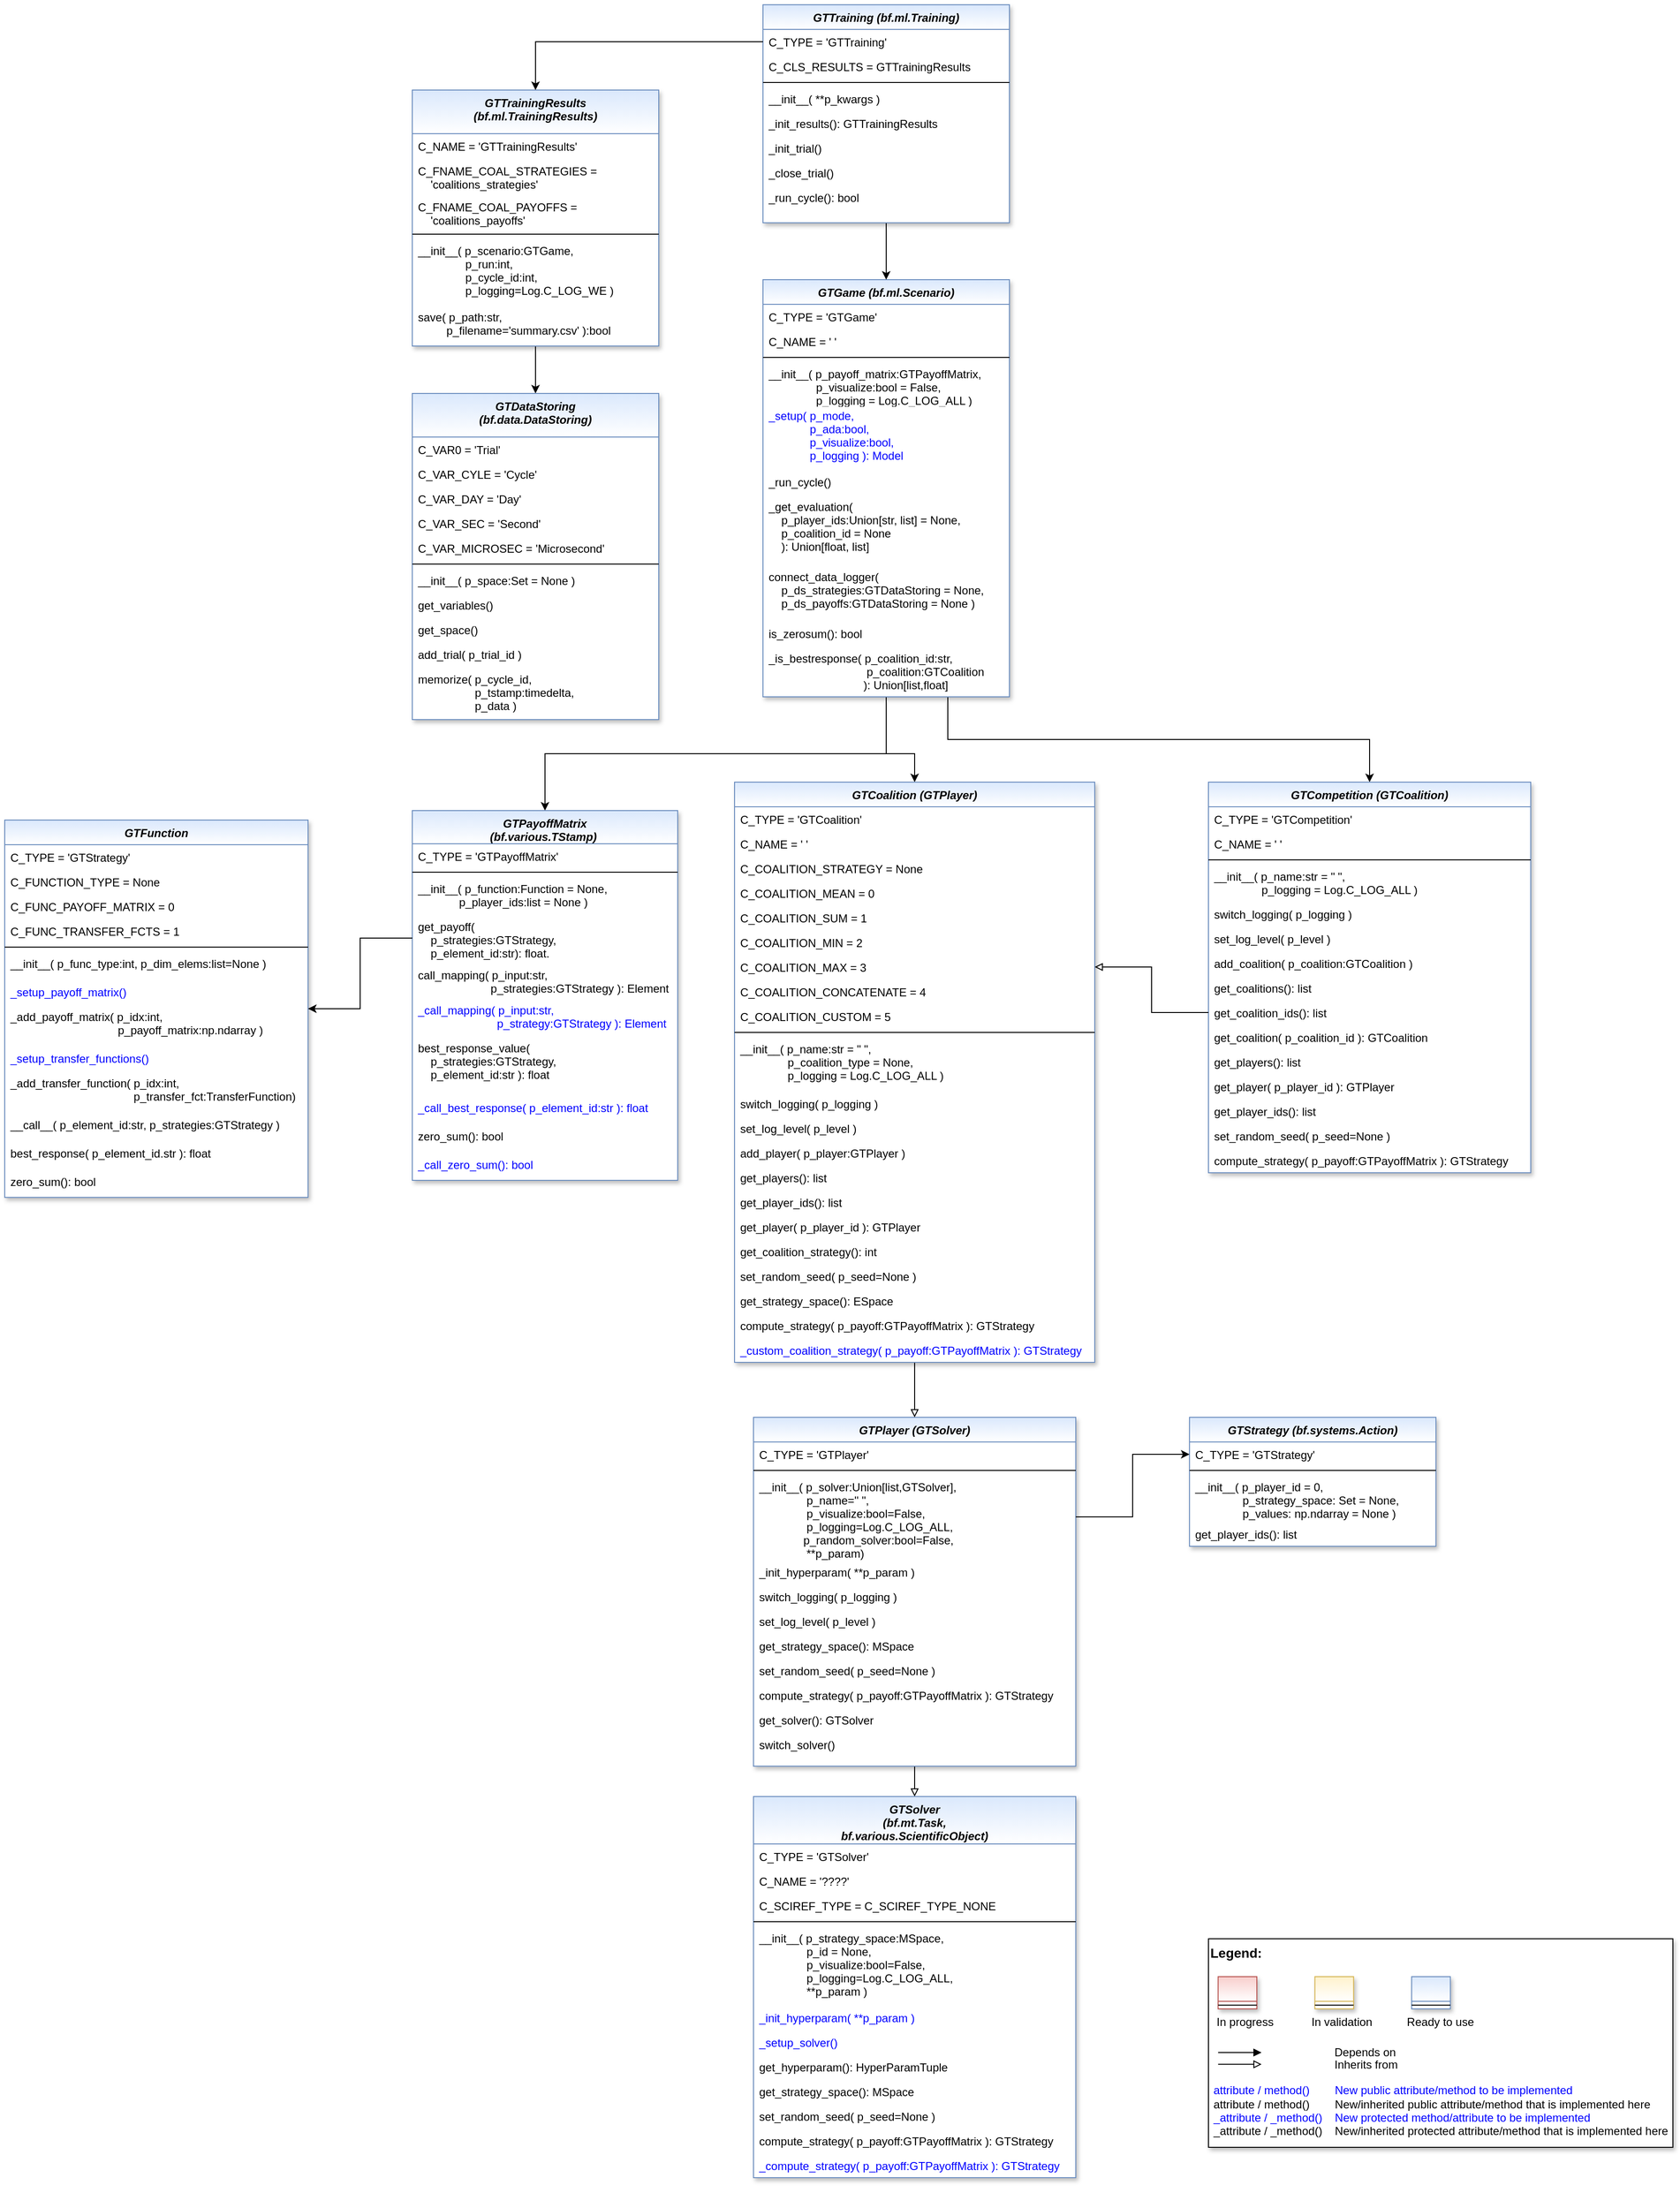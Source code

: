 <mxfile version="21.7.5" type="device">
  <diagram id="C5RBs43oDa-KdzZeNtuy" name="Page-1">
    <mxGraphModel dx="3752" dy="2592" grid="1" gridSize="10" guides="1" tooltips="1" connect="1" arrows="1" fold="1" page="1" pageScale="1" pageWidth="2336" pageHeight="1654" math="0" shadow="0">
      <root>
        <mxCell id="WIyWlLk6GJQsqaUBKTNV-0" />
        <mxCell id="WIyWlLk6GJQsqaUBKTNV-1" parent="WIyWlLk6GJQsqaUBKTNV-0" />
        <mxCell id="YwcJyiYA8xpYUULvoIaP-0" value="" style="group" parent="WIyWlLk6GJQsqaUBKTNV-1" vertex="1" connectable="0">
          <mxGeometry x="-400" y="1720" width="490" height="220" as="geometry" />
        </mxCell>
        <mxCell id="YwcJyiYA8xpYUULvoIaP-1" value="&lt;font color=&quot;#000000&quot; size=&quot;1&quot;&gt;&lt;b style=&quot;font-size: 14px&quot;&gt;Legend:&lt;br&gt;&lt;/b&gt;&lt;/font&gt;&lt;br&gt;&lt;br&gt;&lt;br&gt;&lt;font color=&quot;#0000ff&quot; style=&quot;font-size: 6px&quot;&gt;&lt;br&gt;&lt;/font&gt;&lt;span style=&quot;color: rgb(0 , 0 , 0)&quot;&gt;&lt;font style=&quot;font-size: 4px&quot;&gt;&amp;nbsp; &amp;nbsp;&lt;/font&gt;&amp;nbsp;In progress&amp;nbsp; &amp;nbsp; &amp;nbsp; &amp;nbsp; &amp;nbsp; &amp;nbsp; In validation&amp;nbsp; &amp;nbsp; &amp;nbsp; &amp;nbsp; &amp;nbsp; &amp;nbsp;Ready to use&lt;/span&gt;&lt;font color=&quot;#000000&quot;&gt;&amp;nbsp;&lt;br&gt;&lt;/font&gt;&lt;font color=&quot;#0000ff&quot;&gt;&lt;br&gt;&lt;br&gt;&lt;br&gt;&lt;br&gt;&amp;nbsp;attribute / method()&amp;nbsp; &amp;nbsp; &amp;nbsp; &amp;nbsp; New public attribute/method to be implemented&lt;/font&gt;&lt;br&gt;&lt;font color=&quot;#000000&quot;&gt;&amp;nbsp;&lt;/font&gt;&lt;font color=&quot;#000000&quot;&gt;attribute / method()&lt;span&gt; &lt;/span&gt;&amp;nbsp; &amp;nbsp; &amp;nbsp; &amp;nbsp;New/inherited public attribute/method that is implemented here&lt;br&gt;&lt;/font&gt;&lt;font color=&quot;#0000ff&quot;&gt;&amp;nbsp;_attribute /&amp;nbsp;&lt;/font&gt;&lt;font color=&quot;#0000ff&quot;&gt;_method()&amp;nbsp; &amp;nbsp; New protected method/attribute to be implemented&lt;/font&gt;&lt;br&gt;&lt;font color=&quot;#000000&quot;&gt;&amp;nbsp;_attribute / _method()&amp;nbsp; &amp;nbsp; New/inherited protected attribute/method that is implemented here&lt;br&gt;&lt;/font&gt;&lt;font color=&quot;#000000&quot;&gt;&lt;br&gt;&lt;br&gt;&lt;br&gt;&lt;br&gt;&lt;br&gt;&lt;/font&gt;" style="text;html=1;align=left;verticalAlign=top;whiteSpace=wrap;rounded=0;fontColor=#006600;strokeColor=#000000;shadow=1;fillColor=#ffffff;" parent="YwcJyiYA8xpYUULvoIaP-0" vertex="1">
          <mxGeometry width="490.0" height="220" as="geometry" />
        </mxCell>
        <mxCell id="YwcJyiYA8xpYUULvoIaP-2" value="Depends on" style="endArrow=block;html=1;labelPosition=right;verticalLabelPosition=middle;align=left;verticalAlign=middle;endFill=1;fontSize=12;" parent="YwcJyiYA8xpYUULvoIaP-0" edge="1">
          <mxGeometry x="-1623.125" y="-2180" width="51.042" height="50" as="geometry">
            <mxPoint x="10.208" y="120.003" as="sourcePoint" />
            <mxPoint x="55.991" y="120.003" as="targetPoint" />
            <mxPoint x="98" as="offset" />
            <Array as="points">
              <mxPoint x="30.625" y="120" />
            </Array>
          </mxGeometry>
        </mxCell>
        <mxCell id="YwcJyiYA8xpYUULvoIaP-3" value="Inherits from" style="endArrow=block;html=1;labelPosition=right;verticalLabelPosition=middle;align=left;verticalAlign=middle;endFill=0;fontSize=12;" parent="YwcJyiYA8xpYUULvoIaP-0" edge="1">
          <mxGeometry x="-1623.125" y="-2180" width="51.042" height="50" as="geometry">
            <mxPoint x="10.208" y="132.385" as="sourcePoint" />
            <mxPoint x="55.991" y="132.385" as="targetPoint" />
            <mxPoint x="98" y="1" as="offset" />
          </mxGeometry>
        </mxCell>
        <mxCell id="YwcJyiYA8xpYUULvoIaP-4" value="" style="swimlane;fontStyle=3;align=center;verticalAlign=top;childLayout=stackLayout;horizontal=1;startSize=26;horizontalStack=0;resizeParent=1;resizeLast=0;collapsible=1;marginBottom=0;rounded=0;shadow=1;strokeWidth=1;fillColor=#f8cecc;strokeColor=#b85450;gradientColor=#ffffff;swimlaneFillColor=#ffffff;" parent="YwcJyiYA8xpYUULvoIaP-0" vertex="1">
          <mxGeometry x="10.208" y="40" width="40.833" height="34" as="geometry">
            <mxRectangle x="230" y="140" width="160" height="26" as="alternateBounds" />
          </mxGeometry>
        </mxCell>
        <mxCell id="YwcJyiYA8xpYUULvoIaP-5" value="" style="line;html=1;strokeWidth=1;align=left;verticalAlign=middle;spacingTop=-1;spacingLeft=3;spacingRight=3;rotatable=0;labelPosition=right;points=[];portConstraint=eastwest;" parent="YwcJyiYA8xpYUULvoIaP-4" vertex="1">
          <mxGeometry y="26" width="40.833" height="8" as="geometry" />
        </mxCell>
        <mxCell id="YwcJyiYA8xpYUULvoIaP-6" value="" style="swimlane;fontStyle=3;align=center;verticalAlign=top;childLayout=stackLayout;horizontal=1;startSize=26;horizontalStack=0;resizeParent=1;resizeLast=0;collapsible=1;marginBottom=0;rounded=0;shadow=1;strokeWidth=1;fillColor=#fff2cc;strokeColor=#d6b656;gradientColor=#ffffff;swimlaneFillColor=#ffffff;" parent="YwcJyiYA8xpYUULvoIaP-0" vertex="1">
          <mxGeometry x="112.292" y="40" width="40.833" height="34" as="geometry">
            <mxRectangle x="230" y="140" width="160" height="26" as="alternateBounds" />
          </mxGeometry>
        </mxCell>
        <mxCell id="YwcJyiYA8xpYUULvoIaP-7" value="" style="line;html=1;strokeWidth=1;align=left;verticalAlign=middle;spacingTop=-1;spacingLeft=3;spacingRight=3;rotatable=0;labelPosition=right;points=[];portConstraint=eastwest;" parent="YwcJyiYA8xpYUULvoIaP-6" vertex="1">
          <mxGeometry y="26" width="40.833" height="8" as="geometry" />
        </mxCell>
        <mxCell id="YwcJyiYA8xpYUULvoIaP-8" value="" style="swimlane;fontStyle=3;align=center;verticalAlign=top;childLayout=stackLayout;horizontal=1;startSize=26;horizontalStack=0;resizeParent=1;resizeLast=0;collapsible=1;marginBottom=0;rounded=0;shadow=1;strokeWidth=1;fillColor=#dae8fc;strokeColor=#6c8ebf;gradientColor=#ffffff;swimlaneFillColor=#ffffff;" parent="YwcJyiYA8xpYUULvoIaP-0" vertex="1">
          <mxGeometry x="214.375" y="40" width="40.833" height="34" as="geometry">
            <mxRectangle x="230" y="140" width="160" height="26" as="alternateBounds" />
          </mxGeometry>
        </mxCell>
        <mxCell id="YwcJyiYA8xpYUULvoIaP-9" value="" style="line;html=1;strokeWidth=1;align=left;verticalAlign=middle;spacingTop=-1;spacingLeft=3;spacingRight=3;rotatable=0;labelPosition=right;points=[];portConstraint=eastwest;" parent="YwcJyiYA8xpYUULvoIaP-8" vertex="1">
          <mxGeometry y="26" width="40.833" height="8" as="geometry" />
        </mxCell>
        <mxCell id="B3U6xe70-WNpAOuPaKyA-0" style="edgeStyle=orthogonalEdgeStyle;rounded=0;orthogonalLoop=1;jettySize=auto;html=1;exitX=0.5;exitY=1;exitDx=0;exitDy=0;strokeColor=#000000;fontSize=12;fontColor=#FF0000;entryX=0.5;entryY=0;entryDx=0;entryDy=0;" parent="WIyWlLk6GJQsqaUBKTNV-1" source="B3U6xe70-WNpAOuPaKyA-3" target="B3U6xe70-WNpAOuPaKyA-24" edge="1">
          <mxGeometry relative="1" as="geometry">
            <Array as="points">
              <mxPoint x="-740" y="470" />
              <mxPoint x="-710" y="470" />
            </Array>
            <mxPoint x="-611.44" y="534.836" as="sourcePoint" />
          </mxGeometry>
        </mxCell>
        <mxCell id="B3U6xe70-WNpAOuPaKyA-1" style="edgeStyle=orthogonalEdgeStyle;rounded=0;orthogonalLoop=1;jettySize=auto;html=1;exitX=0.5;exitY=1;exitDx=0;exitDy=0;strokeColor=#000000;fontSize=12;fontColor=#FF0000;entryX=0.5;entryY=0;entryDx=0;entryDy=0;" parent="WIyWlLk6GJQsqaUBKTNV-1" source="B3U6xe70-WNpAOuPaKyA-3" target="B3U6xe70-WNpAOuPaKyA-44" edge="1">
          <mxGeometry relative="1" as="geometry">
            <Array as="points">
              <mxPoint x="-740" y="470" />
              <mxPoint x="-1100" y="470" />
            </Array>
            <mxPoint x="-611.44" y="532.47" as="sourcePoint" />
          </mxGeometry>
        </mxCell>
        <mxCell id="B3U6xe70-WNpAOuPaKyA-2" style="edgeStyle=orthogonalEdgeStyle;rounded=0;orthogonalLoop=1;jettySize=auto;html=1;exitX=0.75;exitY=1;exitDx=0;exitDy=0;entryX=0.5;entryY=0;entryDx=0;entryDy=0;" parent="WIyWlLk6GJQsqaUBKTNV-1" source="B3U6xe70-WNpAOuPaKyA-3" target="B3U6xe70-WNpAOuPaKyA-70" edge="1">
          <mxGeometry relative="1" as="geometry" />
        </mxCell>
        <mxCell id="B3U6xe70-WNpAOuPaKyA-3" value="GTGame (bf.ml.Scenario)" style="swimlane;fontStyle=3;align=center;verticalAlign=top;childLayout=stackLayout;horizontal=1;startSize=26;horizontalStack=0;resizeParent=1;resizeLast=0;collapsible=1;marginBottom=0;rounded=0;shadow=1;strokeWidth=1;fillColor=#dae8fc;strokeColor=#6c8ebf;swimlaneFillColor=#ffffff;gradientColor=#FFFFFF;" parent="WIyWlLk6GJQsqaUBKTNV-1" vertex="1">
          <mxGeometry x="-870" y="-30" width="260" height="440" as="geometry">
            <mxRectangle x="230" y="140" width="160" height="26" as="alternateBounds" />
          </mxGeometry>
        </mxCell>
        <mxCell id="B3U6xe70-WNpAOuPaKyA-4" value="C_TYPE = &#39;GTGame&#39;" style="text;align=left;verticalAlign=top;spacingLeft=4;spacingRight=4;overflow=hidden;rotatable=0;points=[[0,0.5],[1,0.5]];portConstraint=eastwest;" parent="B3U6xe70-WNpAOuPaKyA-3" vertex="1">
          <mxGeometry y="26" width="260" height="26" as="geometry" />
        </mxCell>
        <mxCell id="B3U6xe70-WNpAOuPaKyA-128" value="C_NAME = &#39; &#39;" style="text;align=left;verticalAlign=top;spacingLeft=4;spacingRight=4;overflow=hidden;rotatable=0;points=[[0,0.5],[1,0.5]];portConstraint=eastwest;" parent="B3U6xe70-WNpAOuPaKyA-3" vertex="1">
          <mxGeometry y="52" width="260" height="26" as="geometry" />
        </mxCell>
        <mxCell id="B3U6xe70-WNpAOuPaKyA-5" value="" style="line;html=1;strokeWidth=1;align=left;verticalAlign=middle;spacingTop=-1;spacingLeft=3;spacingRight=3;rotatable=0;labelPosition=right;points=[];portConstraint=eastwest;" parent="B3U6xe70-WNpAOuPaKyA-3" vertex="1">
          <mxGeometry y="78" width="260" height="8" as="geometry" />
        </mxCell>
        <mxCell id="B3U6xe70-WNpAOuPaKyA-6" value="__init__( p_payoff_matrix:GTPayoffMatrix,&#xa;               p_visualize:bool = False,&#xa;               p_logging = Log.C_LOG_ALL )" style="text;align=left;verticalAlign=top;spacingLeft=4;spacingRight=4;overflow=hidden;rotatable=0;points=[[0,0.5],[1,0.5]];portConstraint=eastwest;fontColor=#000000;strokeColor=none;dashed=1;" parent="B3U6xe70-WNpAOuPaKyA-3" vertex="1">
          <mxGeometry y="86" width="260" height="44" as="geometry" />
        </mxCell>
        <mxCell id="B3U6xe70-WNpAOuPaKyA-7" value="_setup( p_mode,&#xa;             p_ada:bool,&#xa;             p_visualize:bool,&#xa;             p_logging ): Model" style="text;align=left;verticalAlign=top;spacingLeft=4;spacingRight=4;overflow=hidden;rotatable=0;points=[[0,0.5],[1,0.5]];portConstraint=eastwest;fontColor=#0000FF;" parent="B3U6xe70-WNpAOuPaKyA-3" vertex="1">
          <mxGeometry y="130" width="260" height="70" as="geometry" />
        </mxCell>
        <mxCell id="B3U6xe70-WNpAOuPaKyA-8" value="_run_cycle()" style="text;align=left;verticalAlign=top;spacingLeft=4;spacingRight=4;overflow=hidden;rotatable=0;points=[[0,0.5],[1,0.5]];portConstraint=eastwest;" parent="B3U6xe70-WNpAOuPaKyA-3" vertex="1">
          <mxGeometry y="200" width="260" height="26" as="geometry" />
        </mxCell>
        <mxCell id="B3U6xe70-WNpAOuPaKyA-9" value="_get_evaluation(&#xa;    p_player_ids:Union[str, list] = None,&#xa;    p_coalition_id = None&#xa;    ): Union[float, list]" style="text;align=left;verticalAlign=top;spacingLeft=4;spacingRight=4;overflow=hidden;rotatable=0;points=[[0,0.5],[1,0.5]];portConstraint=eastwest;" parent="B3U6xe70-WNpAOuPaKyA-3" vertex="1">
          <mxGeometry y="226" width="260" height="74" as="geometry" />
        </mxCell>
        <mxCell id="B3U6xe70-WNpAOuPaKyA-129" value="connect_data_logger(&#xa;    p_ds_strategies:GTDataStoring = None,&#xa;    p_ds_payoffs:GTDataStoring = None )" style="text;align=left;verticalAlign=top;spacingLeft=4;spacingRight=4;overflow=hidden;rotatable=0;points=[[0,0.5],[1,0.5]];portConstraint=eastwest;" parent="B3U6xe70-WNpAOuPaKyA-3" vertex="1">
          <mxGeometry y="300" width="260" height="60" as="geometry" />
        </mxCell>
        <mxCell id="r4KT35VXYHTNUlkVge_L-0" value="is_zerosum(): bool" style="text;align=left;verticalAlign=top;spacingLeft=4;spacingRight=4;overflow=hidden;rotatable=0;points=[[0,0.5],[1,0.5]];portConstraint=eastwest;fontColor=#000000;" parent="B3U6xe70-WNpAOuPaKyA-3" vertex="1">
          <mxGeometry y="360" width="260" height="26" as="geometry" />
        </mxCell>
        <mxCell id="r4KT35VXYHTNUlkVge_L-1" value="_is_bestresponse( p_coalition_id:str,&#xa;                               p_coalition:GTCoalition&#xa;                              ): Union[list,float]&#xa;" style="text;align=left;verticalAlign=top;spacingLeft=4;spacingRight=4;overflow=hidden;rotatable=0;points=[[0,0.5],[1,0.5]];portConstraint=eastwest;fontColor=#000000;" parent="B3U6xe70-WNpAOuPaKyA-3" vertex="1">
          <mxGeometry y="386" width="260" height="54" as="geometry" />
        </mxCell>
        <mxCell id="B3U6xe70-WNpAOuPaKyA-10" style="edgeStyle=orthogonalEdgeStyle;rounded=0;orthogonalLoop=1;jettySize=auto;html=1;exitX=0.5;exitY=1;exitDx=0;exitDy=0;strokeColor=#000000;fontSize=12;fontColor=#FF0000;endArrow=block;endFill=0;" parent="WIyWlLk6GJQsqaUBKTNV-1" source="B3U6xe70-WNpAOuPaKyA-11" target="B3U6xe70-WNpAOuPaKyA-34" edge="1">
          <mxGeometry relative="1" as="geometry" />
        </mxCell>
        <mxCell id="B3U6xe70-WNpAOuPaKyA-11" value="GTPlayer (GTSolver)" style="swimlane;fontStyle=3;align=center;verticalAlign=top;childLayout=stackLayout;horizontal=1;startSize=26;horizontalStack=0;resizeParent=1;resizeLast=0;collapsible=1;marginBottom=0;rounded=0;shadow=1;strokeWidth=1;fillColor=#dae8fc;strokeColor=#6c8ebf;swimlaneFillColor=#ffffff;gradientColor=#FFFFFF;" parent="WIyWlLk6GJQsqaUBKTNV-1" vertex="1">
          <mxGeometry x="-880" y="1170" width="340" height="368" as="geometry">
            <mxRectangle x="230" y="140" width="160" height="26" as="alternateBounds" />
          </mxGeometry>
        </mxCell>
        <mxCell id="B3U6xe70-WNpAOuPaKyA-12" value="C_TYPE = &#39;GTPlayer&#39;" style="text;align=left;verticalAlign=top;spacingLeft=4;spacingRight=4;overflow=hidden;rotatable=0;points=[[0,0.5],[1,0.5]];portConstraint=eastwest;" parent="B3U6xe70-WNpAOuPaKyA-11" vertex="1">
          <mxGeometry y="26" width="340" height="26" as="geometry" />
        </mxCell>
        <mxCell id="B3U6xe70-WNpAOuPaKyA-13" value="" style="line;html=1;strokeWidth=1;align=left;verticalAlign=middle;spacingTop=-1;spacingLeft=3;spacingRight=3;rotatable=0;labelPosition=right;points=[];portConstraint=eastwest;" parent="B3U6xe70-WNpAOuPaKyA-11" vertex="1">
          <mxGeometry y="52" width="340" height="8" as="geometry" />
        </mxCell>
        <mxCell id="B3U6xe70-WNpAOuPaKyA-14" value="__init__( p_solver:Union[list,GTSolver],&#xa;               p_name=&#39;&#39; &quot;,&#xa;               p_visualize:bool=False,&#xa;               p_logging=Log.C_LOG_ALL,&#xa;               p_random_solver:bool=False,&#xa;               **p_param)" style="text;align=left;verticalAlign=top;spacingLeft=4;spacingRight=4;overflow=hidden;rotatable=0;points=[[0,0.5],[1,0.5]];portConstraint=eastwest;fontColor=#000000;strokeColor=none;dashed=1;" parent="B3U6xe70-WNpAOuPaKyA-11" vertex="1">
          <mxGeometry y="60" width="340" height="90" as="geometry" />
        </mxCell>
        <mxCell id="B3U6xe70-WNpAOuPaKyA-15" value="_init_hyperparam( **p_param )" style="text;align=left;verticalAlign=top;spacingLeft=4;spacingRight=4;overflow=hidden;rotatable=0;points=[[0,0.5],[1,0.5]];portConstraint=eastwest;" parent="B3U6xe70-WNpAOuPaKyA-11" vertex="1">
          <mxGeometry y="150" width="340" height="26" as="geometry" />
        </mxCell>
        <mxCell id="B3U6xe70-WNpAOuPaKyA-100" value="switch_logging( p_logging )" style="text;align=left;verticalAlign=top;spacingLeft=4;spacingRight=4;overflow=hidden;rotatable=0;points=[[0,0.5],[1,0.5]];portConstraint=eastwest;" parent="B3U6xe70-WNpAOuPaKyA-11" vertex="1">
          <mxGeometry y="176" width="340" height="26" as="geometry" />
        </mxCell>
        <mxCell id="B3U6xe70-WNpAOuPaKyA-101" value="set_log_level( p_level )" style="text;align=left;verticalAlign=top;spacingLeft=4;spacingRight=4;overflow=hidden;rotatable=0;points=[[0,0.5],[1,0.5]];portConstraint=eastwest;" parent="B3U6xe70-WNpAOuPaKyA-11" vertex="1">
          <mxGeometry y="202" width="340" height="26" as="geometry" />
        </mxCell>
        <mxCell id="B3U6xe70-WNpAOuPaKyA-102" value="get_strategy_space(): MSpace" style="text;align=left;verticalAlign=top;spacingLeft=4;spacingRight=4;overflow=hidden;rotatable=0;points=[[0,0.5],[1,0.5]];portConstraint=eastwest;" parent="B3U6xe70-WNpAOuPaKyA-11" vertex="1">
          <mxGeometry y="228" width="340" height="26" as="geometry" />
        </mxCell>
        <mxCell id="B3U6xe70-WNpAOuPaKyA-16" value="set_random_seed( p_seed=None )" style="text;align=left;verticalAlign=top;spacingLeft=4;spacingRight=4;overflow=hidden;rotatable=0;points=[[0,0.5],[1,0.5]];portConstraint=eastwest;" parent="B3U6xe70-WNpAOuPaKyA-11" vertex="1">
          <mxGeometry y="254" width="340" height="26" as="geometry" />
        </mxCell>
        <mxCell id="B3U6xe70-WNpAOuPaKyA-17" value="compute_strategy( p_payoff:GTPayoffMatrix ): GTStrategy" style="text;align=left;verticalAlign=top;spacingLeft=4;spacingRight=4;overflow=hidden;rotatable=0;points=[[0,0.5],[1,0.5]];portConstraint=eastwest;" parent="B3U6xe70-WNpAOuPaKyA-11" vertex="1">
          <mxGeometry y="280" width="340" height="26" as="geometry" />
        </mxCell>
        <mxCell id="MyGx6jRDOTwCbTWjs4LP-0" value="get_solver(): GTSolver" style="text;align=left;verticalAlign=top;spacingLeft=4;spacingRight=4;overflow=hidden;rotatable=0;points=[[0,0.5],[1,0.5]];portConstraint=eastwest;" parent="B3U6xe70-WNpAOuPaKyA-11" vertex="1">
          <mxGeometry y="306" width="340" height="26" as="geometry" />
        </mxCell>
        <mxCell id="B3U6xe70-WNpAOuPaKyA-103" value="switch_solver()" style="text;align=left;verticalAlign=top;spacingLeft=4;spacingRight=4;overflow=hidden;rotatable=0;points=[[0,0.5],[1,0.5]];portConstraint=eastwest;" parent="B3U6xe70-WNpAOuPaKyA-11" vertex="1">
          <mxGeometry y="332" width="340" height="26" as="geometry" />
        </mxCell>
        <mxCell id="B3U6xe70-WNpAOuPaKyA-18" value="GTStrategy (bf.systems.Action)" style="swimlane;fontStyle=3;align=center;verticalAlign=top;childLayout=stackLayout;horizontal=1;startSize=26;horizontalStack=0;resizeParent=1;resizeLast=0;collapsible=1;marginBottom=0;rounded=0;shadow=1;strokeWidth=1;fillColor=#dae8fc;strokeColor=#6c8ebf;swimlaneFillColor=#ffffff;gradientColor=#FFFFFF;" parent="WIyWlLk6GJQsqaUBKTNV-1" vertex="1">
          <mxGeometry x="-420" y="1170" width="260" height="136" as="geometry">
            <mxRectangle x="230" y="140" width="160" height="26" as="alternateBounds" />
          </mxGeometry>
        </mxCell>
        <mxCell id="B3U6xe70-WNpAOuPaKyA-19" value="C_TYPE = &#39;GTStrategy&#39;" style="text;align=left;verticalAlign=top;spacingLeft=4;spacingRight=4;overflow=hidden;rotatable=0;points=[[0,0.5],[1,0.5]];portConstraint=eastwest;" parent="B3U6xe70-WNpAOuPaKyA-18" vertex="1">
          <mxGeometry y="26" width="260" height="26" as="geometry" />
        </mxCell>
        <mxCell id="B3U6xe70-WNpAOuPaKyA-20" value="" style="line;html=1;strokeWidth=1;align=left;verticalAlign=middle;spacingTop=-1;spacingLeft=3;spacingRight=3;rotatable=0;labelPosition=right;points=[];portConstraint=eastwest;" parent="B3U6xe70-WNpAOuPaKyA-18" vertex="1">
          <mxGeometry y="52" width="260" height="8" as="geometry" />
        </mxCell>
        <mxCell id="B3U6xe70-WNpAOuPaKyA-21" value="__init__( p_player_id = 0,&#xa;               p_strategy_space: Set = None,&#xa;               p_values: np.ndarray = None )" style="text;align=left;verticalAlign=top;spacingLeft=4;spacingRight=4;overflow=hidden;rotatable=0;points=[[0,0.5],[1,0.5]];portConstraint=eastwest;fontColor=#000000;strokeColor=none;dashed=1;" parent="B3U6xe70-WNpAOuPaKyA-18" vertex="1">
          <mxGeometry y="60" width="260" height="50" as="geometry" />
        </mxCell>
        <mxCell id="B3U6xe70-WNpAOuPaKyA-22" value="get_player_ids(): list" style="text;align=left;verticalAlign=top;spacingLeft=4;spacingRight=4;overflow=hidden;rotatable=0;points=[[0,0.5],[1,0.5]];portConstraint=eastwest;fontColor=#000000;strokeColor=none;dashed=1;" parent="B3U6xe70-WNpAOuPaKyA-18" vertex="1">
          <mxGeometry y="110" width="260" height="26" as="geometry" />
        </mxCell>
        <mxCell id="B3U6xe70-WNpAOuPaKyA-23" style="edgeStyle=orthogonalEdgeStyle;rounded=0;orthogonalLoop=1;jettySize=auto;html=1;exitX=0.5;exitY=1;exitDx=0;exitDy=0;entryX=0.5;entryY=0;entryDx=0;entryDy=0;strokeColor=#000000;fontSize=12;fontColor=#FF0000;endArrow=block;endFill=0;" parent="WIyWlLk6GJQsqaUBKTNV-1" source="B3U6xe70-WNpAOuPaKyA-24" target="B3U6xe70-WNpAOuPaKyA-11" edge="1">
          <mxGeometry relative="1" as="geometry" />
        </mxCell>
        <mxCell id="B3U6xe70-WNpAOuPaKyA-24" value="GTCoalition (GTPlayer)" style="swimlane;fontStyle=3;align=center;verticalAlign=top;childLayout=stackLayout;horizontal=1;startSize=26;horizontalStack=0;resizeParent=1;resizeLast=0;collapsible=1;marginBottom=0;rounded=0;shadow=1;strokeWidth=1;fillColor=#dae8fc;strokeColor=#6c8ebf;swimlaneFillColor=#ffffff;gradientColor=#FFFFFF;" parent="WIyWlLk6GJQsqaUBKTNV-1" vertex="1">
          <mxGeometry x="-900" y="500" width="380" height="612" as="geometry">
            <mxRectangle x="230" y="140" width="160" height="26" as="alternateBounds" />
          </mxGeometry>
        </mxCell>
        <mxCell id="B3U6xe70-WNpAOuPaKyA-25" value="C_TYPE = &#39;GTCoalition&#39;" style="text;align=left;verticalAlign=top;spacingLeft=4;spacingRight=4;overflow=hidden;rotatable=0;points=[[0,0.5],[1,0.5]];portConstraint=eastwest;" parent="B3U6xe70-WNpAOuPaKyA-24" vertex="1">
          <mxGeometry y="26" width="380" height="26" as="geometry" />
        </mxCell>
        <mxCell id="B3U6xe70-WNpAOuPaKyA-104" value="C_NAME = &#39; &#39;" style="text;align=left;verticalAlign=top;spacingLeft=4;spacingRight=4;overflow=hidden;rotatable=0;points=[[0,0.5],[1,0.5]];portConstraint=eastwest;" parent="B3U6xe70-WNpAOuPaKyA-24" vertex="1">
          <mxGeometry y="52" width="380" height="26" as="geometry" />
        </mxCell>
        <mxCell id="B3U6xe70-WNpAOuPaKyA-105" value="C_COALITION_STRATEGY = None" style="text;align=left;verticalAlign=top;spacingLeft=4;spacingRight=4;overflow=hidden;rotatable=0;points=[[0,0.5],[1,0.5]];portConstraint=eastwest;" parent="B3U6xe70-WNpAOuPaKyA-24" vertex="1">
          <mxGeometry y="78" width="380" height="26" as="geometry" />
        </mxCell>
        <mxCell id="B3U6xe70-WNpAOuPaKyA-110" value="C_COALITION_MEAN = 0" style="text;align=left;verticalAlign=top;spacingLeft=4;spacingRight=4;overflow=hidden;rotatable=0;points=[[0,0.5],[1,0.5]];portConstraint=eastwest;" parent="B3U6xe70-WNpAOuPaKyA-24" vertex="1">
          <mxGeometry y="104" width="380" height="26" as="geometry" />
        </mxCell>
        <mxCell id="B3U6xe70-WNpAOuPaKyA-109" value="C_COALITION_SUM = 1" style="text;align=left;verticalAlign=top;spacingLeft=4;spacingRight=4;overflow=hidden;rotatable=0;points=[[0,0.5],[1,0.5]];portConstraint=eastwest;" parent="B3U6xe70-WNpAOuPaKyA-24" vertex="1">
          <mxGeometry y="130" width="380" height="26" as="geometry" />
        </mxCell>
        <mxCell id="B3U6xe70-WNpAOuPaKyA-107" value="C_COALITION_MIN = 2" style="text;align=left;verticalAlign=top;spacingLeft=4;spacingRight=4;overflow=hidden;rotatable=0;points=[[0,0.5],[1,0.5]];portConstraint=eastwest;" parent="B3U6xe70-WNpAOuPaKyA-24" vertex="1">
          <mxGeometry y="156" width="380" height="26" as="geometry" />
        </mxCell>
        <mxCell id="B3U6xe70-WNpAOuPaKyA-108" value="C_COALITION_MAX = 3" style="text;align=left;verticalAlign=top;spacingLeft=4;spacingRight=4;overflow=hidden;rotatable=0;points=[[0,0.5],[1,0.5]];portConstraint=eastwest;" parent="B3U6xe70-WNpAOuPaKyA-24" vertex="1">
          <mxGeometry y="182" width="380" height="26" as="geometry" />
        </mxCell>
        <mxCell id="r4KT35VXYHTNUlkVge_L-12" value="C_COALITION_CONCATENATE = 4" style="text;align=left;verticalAlign=top;spacingLeft=4;spacingRight=4;overflow=hidden;rotatable=0;points=[[0,0.5],[1,0.5]];portConstraint=eastwest;" parent="B3U6xe70-WNpAOuPaKyA-24" vertex="1">
          <mxGeometry y="208" width="380" height="26" as="geometry" />
        </mxCell>
        <mxCell id="B3U6xe70-WNpAOuPaKyA-106" value="C_COALITION_CUSTOM = 5" style="text;align=left;verticalAlign=top;spacingLeft=4;spacingRight=4;overflow=hidden;rotatable=0;points=[[0,0.5],[1,0.5]];portConstraint=eastwest;" parent="B3U6xe70-WNpAOuPaKyA-24" vertex="1">
          <mxGeometry y="234" width="380" height="26" as="geometry" />
        </mxCell>
        <mxCell id="B3U6xe70-WNpAOuPaKyA-26" value="" style="line;html=1;strokeWidth=1;align=left;verticalAlign=middle;spacingTop=-1;spacingLeft=3;spacingRight=3;rotatable=0;labelPosition=right;points=[];portConstraint=eastwest;" parent="B3U6xe70-WNpAOuPaKyA-24" vertex="1">
          <mxGeometry y="260" width="380" height="8" as="geometry" />
        </mxCell>
        <mxCell id="B3U6xe70-WNpAOuPaKyA-27" value="__init__( p_name:str = &quot; &quot;,&#xa;               p_coalition_type = None,&#xa;               p_logging = Log.C_LOG_ALL )" style="text;align=left;verticalAlign=top;spacingLeft=4;spacingRight=4;overflow=hidden;rotatable=0;points=[[0,0.5],[1,0.5]];portConstraint=eastwest;fontColor=#000000;strokeColor=none;dashed=1;" parent="B3U6xe70-WNpAOuPaKyA-24" vertex="1">
          <mxGeometry y="268" width="380" height="58" as="geometry" />
        </mxCell>
        <mxCell id="B3U6xe70-WNpAOuPaKyA-111" value="switch_logging( p_logging )" style="text;align=left;verticalAlign=top;spacingLeft=4;spacingRight=4;overflow=hidden;rotatable=0;points=[[0,0.5],[1,0.5]];portConstraint=eastwest;" parent="B3U6xe70-WNpAOuPaKyA-24" vertex="1">
          <mxGeometry y="326" width="380" height="26" as="geometry" />
        </mxCell>
        <mxCell id="B3U6xe70-WNpAOuPaKyA-112" value="set_log_level( p_level )" style="text;align=left;verticalAlign=top;spacingLeft=4;spacingRight=4;overflow=hidden;rotatable=0;points=[[0,0.5],[1,0.5]];portConstraint=eastwest;" parent="B3U6xe70-WNpAOuPaKyA-24" vertex="1">
          <mxGeometry y="352" width="380" height="26" as="geometry" />
        </mxCell>
        <mxCell id="B3U6xe70-WNpAOuPaKyA-28" value="add_player( p_player:GTPlayer )" style="text;align=left;verticalAlign=top;spacingLeft=4;spacingRight=4;overflow=hidden;rotatable=0;points=[[0,0.5],[1,0.5]];portConstraint=eastwest;" parent="B3U6xe70-WNpAOuPaKyA-24" vertex="1">
          <mxGeometry y="378" width="380" height="26" as="geometry" />
        </mxCell>
        <mxCell id="B3U6xe70-WNpAOuPaKyA-29" value="get_players(): list" style="text;align=left;verticalAlign=top;spacingLeft=4;spacingRight=4;overflow=hidden;rotatable=0;points=[[0,0.5],[1,0.5]];portConstraint=eastwest;" parent="B3U6xe70-WNpAOuPaKyA-24" vertex="1">
          <mxGeometry y="404" width="380" height="26" as="geometry" />
        </mxCell>
        <mxCell id="B3U6xe70-WNpAOuPaKyA-30" value="get_player_ids(): list" style="text;align=left;verticalAlign=top;spacingLeft=4;spacingRight=4;overflow=hidden;rotatable=0;points=[[0,0.5],[1,0.5]];portConstraint=eastwest;" parent="B3U6xe70-WNpAOuPaKyA-24" vertex="1">
          <mxGeometry y="430" width="380" height="26" as="geometry" />
        </mxCell>
        <mxCell id="B3U6xe70-WNpAOuPaKyA-31" value="get_player( p_player_id ): GTPlayer" style="text;align=left;verticalAlign=top;spacingLeft=4;spacingRight=4;overflow=hidden;rotatable=0;points=[[0,0.5],[1,0.5]];portConstraint=eastwest;" parent="B3U6xe70-WNpAOuPaKyA-24" vertex="1">
          <mxGeometry y="456" width="380" height="26" as="geometry" />
        </mxCell>
        <mxCell id="B3U6xe70-WNpAOuPaKyA-114" value="get_coalition_strategy(): int" style="text;align=left;verticalAlign=top;spacingLeft=4;spacingRight=4;overflow=hidden;rotatable=0;points=[[0,0.5],[1,0.5]];portConstraint=eastwest;" parent="B3U6xe70-WNpAOuPaKyA-24" vertex="1">
          <mxGeometry y="482" width="380" height="26" as="geometry" />
        </mxCell>
        <mxCell id="B3U6xe70-WNpAOuPaKyA-32" value="set_random_seed( p_seed=None )" style="text;align=left;verticalAlign=top;spacingLeft=4;spacingRight=4;overflow=hidden;rotatable=0;points=[[0,0.5],[1,0.5]];portConstraint=eastwest;" parent="B3U6xe70-WNpAOuPaKyA-24" vertex="1">
          <mxGeometry y="508" width="380" height="26" as="geometry" />
        </mxCell>
        <mxCell id="B3U6xe70-WNpAOuPaKyA-115" value="get_strategy_space(): ESpace" style="text;align=left;verticalAlign=top;spacingLeft=4;spacingRight=4;overflow=hidden;rotatable=0;points=[[0,0.5],[1,0.5]];portConstraint=eastwest;" parent="B3U6xe70-WNpAOuPaKyA-24" vertex="1">
          <mxGeometry y="534" width="380" height="26" as="geometry" />
        </mxCell>
        <mxCell id="B3U6xe70-WNpAOuPaKyA-33" value="compute_strategy( p_payoff:GTPayoffMatrix ): GTStrategy" style="text;align=left;verticalAlign=top;spacingLeft=4;spacingRight=4;overflow=hidden;rotatable=0;points=[[0,0.5],[1,0.5]];portConstraint=eastwest;" parent="B3U6xe70-WNpAOuPaKyA-24" vertex="1">
          <mxGeometry y="560" width="380" height="26" as="geometry" />
        </mxCell>
        <mxCell id="r4KT35VXYHTNUlkVge_L-2" value="_custom_coalition_strategy( p_payoff:GTPayoffMatrix ): GTStrategy" style="text;align=left;verticalAlign=top;spacingLeft=4;spacingRight=4;overflow=hidden;rotatable=0;points=[[0,0.5],[1,0.5]];portConstraint=eastwest;fontColor=#0000FF;" parent="B3U6xe70-WNpAOuPaKyA-24" vertex="1">
          <mxGeometry y="586" width="380" height="26" as="geometry" />
        </mxCell>
        <mxCell id="B3U6xe70-WNpAOuPaKyA-34" value="GTSolver&#xa;(bf.mt.Task,&#xa;bf.various.ScientificObject)" style="swimlane;fontStyle=3;align=center;verticalAlign=top;childLayout=stackLayout;horizontal=1;startSize=50;horizontalStack=0;resizeParent=1;resizeLast=0;collapsible=1;marginBottom=0;rounded=0;shadow=1;strokeWidth=1;fillColor=#dae8fc;strokeColor=#6c8ebf;swimlaneFillColor=#ffffff;gradientColor=#FFFFFF;" parent="WIyWlLk6GJQsqaUBKTNV-1" vertex="1">
          <mxGeometry x="-880" y="1570" width="340" height="402" as="geometry">
            <mxRectangle x="230" y="140" width="160" height="26" as="alternateBounds" />
          </mxGeometry>
        </mxCell>
        <mxCell id="B3U6xe70-WNpAOuPaKyA-35" value="C_TYPE = &#39;GTSolver&#39;" style="text;align=left;verticalAlign=top;spacingLeft=4;spacingRight=4;overflow=hidden;rotatable=0;points=[[0,0.5],[1,0.5]];portConstraint=eastwest;" parent="B3U6xe70-WNpAOuPaKyA-34" vertex="1">
          <mxGeometry y="50" width="340" height="26" as="geometry" />
        </mxCell>
        <mxCell id="B3U6xe70-WNpAOuPaKyA-96" value="C_NAME = &#39;????&#39;" style="text;align=left;verticalAlign=top;spacingLeft=4;spacingRight=4;overflow=hidden;rotatable=0;points=[[0,0.5],[1,0.5]];portConstraint=eastwest;" parent="B3U6xe70-WNpAOuPaKyA-34" vertex="1">
          <mxGeometry y="76" width="340" height="26" as="geometry" />
        </mxCell>
        <mxCell id="B3U6xe70-WNpAOuPaKyA-97" value="C_SCIREF_TYPE = C_SCIREF_TYPE_NONE" style="text;align=left;verticalAlign=top;spacingLeft=4;spacingRight=4;overflow=hidden;rotatable=0;points=[[0,0.5],[1,0.5]];portConstraint=eastwest;" parent="B3U6xe70-WNpAOuPaKyA-34" vertex="1">
          <mxGeometry y="102" width="340" height="26" as="geometry" />
        </mxCell>
        <mxCell id="B3U6xe70-WNpAOuPaKyA-36" value="" style="line;html=1;strokeWidth=1;align=left;verticalAlign=middle;spacingTop=-1;spacingLeft=3;spacingRight=3;rotatable=0;labelPosition=right;points=[];portConstraint=eastwest;" parent="B3U6xe70-WNpAOuPaKyA-34" vertex="1">
          <mxGeometry y="128" width="340" height="8" as="geometry" />
        </mxCell>
        <mxCell id="B3U6xe70-WNpAOuPaKyA-37" value="__init__( p_strategy_space:MSpace,&#xa;               p_id = None,&#xa;               p_visualize:bool=False,&#xa;               p_logging=Log.C_LOG_ALL,&#xa;               **p_param )" style="text;align=left;verticalAlign=top;spacingLeft=4;spacingRight=4;overflow=hidden;rotatable=0;points=[[0,0.5],[1,0.5]];portConstraint=eastwest;fontColor=#000000;strokeColor=none;dashed=1;" parent="B3U6xe70-WNpAOuPaKyA-34" vertex="1">
          <mxGeometry y="136" width="340" height="84" as="geometry" />
        </mxCell>
        <mxCell id="B3U6xe70-WNpAOuPaKyA-38" value="_init_hyperparam( **p_param )" style="text;align=left;verticalAlign=top;spacingLeft=4;spacingRight=4;overflow=hidden;rotatable=0;points=[[0,0.5],[1,0.5]];portConstraint=eastwest;fontColor=#0000FF;" parent="B3U6xe70-WNpAOuPaKyA-34" vertex="1">
          <mxGeometry y="220" width="340" height="26" as="geometry" />
        </mxCell>
        <mxCell id="B3U6xe70-WNpAOuPaKyA-39" value="_setup_solver()" style="text;align=left;verticalAlign=top;spacingLeft=4;spacingRight=4;overflow=hidden;rotatable=0;points=[[0,0.5],[1,0.5]];portConstraint=eastwest;fontColor=#0000FF;" parent="B3U6xe70-WNpAOuPaKyA-34" vertex="1">
          <mxGeometry y="246" width="340" height="26" as="geometry" />
        </mxCell>
        <mxCell id="B3U6xe70-WNpAOuPaKyA-40" value="get_hyperparam(): HyperParamTuple" style="text;align=left;verticalAlign=top;spacingLeft=4;spacingRight=4;overflow=hidden;rotatable=0;points=[[0,0.5],[1,0.5]];portConstraint=eastwest;" parent="B3U6xe70-WNpAOuPaKyA-34" vertex="1">
          <mxGeometry y="272" width="340" height="26" as="geometry" />
        </mxCell>
        <mxCell id="B3U6xe70-WNpAOuPaKyA-98" value="get_strategy_space(): MSpace" style="text;align=left;verticalAlign=top;spacingLeft=4;spacingRight=4;overflow=hidden;rotatable=0;points=[[0,0.5],[1,0.5]];portConstraint=eastwest;" parent="B3U6xe70-WNpAOuPaKyA-34" vertex="1">
          <mxGeometry y="298" width="340" height="26" as="geometry" />
        </mxCell>
        <mxCell id="B3U6xe70-WNpAOuPaKyA-41" value="set_random_seed( p_seed=None )" style="text;align=left;verticalAlign=top;spacingLeft=4;spacingRight=4;overflow=hidden;rotatable=0;points=[[0,0.5],[1,0.5]];portConstraint=eastwest;" parent="B3U6xe70-WNpAOuPaKyA-34" vertex="1">
          <mxGeometry y="324" width="340" height="26" as="geometry" />
        </mxCell>
        <mxCell id="B3U6xe70-WNpAOuPaKyA-42" value="compute_strategy( p_payoff:GTPayoffMatrix ): GTStrategy" style="text;align=left;verticalAlign=top;spacingLeft=4;spacingRight=4;overflow=hidden;rotatable=0;points=[[0,0.5],[1,0.5]];portConstraint=eastwest;" parent="B3U6xe70-WNpAOuPaKyA-34" vertex="1">
          <mxGeometry y="350" width="340" height="26" as="geometry" />
        </mxCell>
        <mxCell id="B3U6xe70-WNpAOuPaKyA-43" value="_compute_strategy( p_payoff:GTPayoffMatrix ): GTStrategy" style="text;align=left;verticalAlign=top;spacingLeft=4;spacingRight=4;overflow=hidden;rotatable=0;points=[[0,0.5],[1,0.5]];portConstraint=eastwest;fontColor=#0000FF;" parent="B3U6xe70-WNpAOuPaKyA-34" vertex="1">
          <mxGeometry y="376" width="340" height="26" as="geometry" />
        </mxCell>
        <mxCell id="B3U6xe70-WNpAOuPaKyA-44" value="GTPayoffMatrix&#xa;(bf.various.TStamp) " style="swimlane;fontStyle=3;align=center;verticalAlign=top;childLayout=stackLayout;horizontal=1;startSize=35;horizontalStack=0;resizeParent=1;resizeLast=0;collapsible=1;marginBottom=0;rounded=0;shadow=1;strokeWidth=1;fillColor=#dae8fc;strokeColor=#6c8ebf;swimlaneFillColor=#ffffff;gradientColor=#FFFFFF;" parent="WIyWlLk6GJQsqaUBKTNV-1" vertex="1">
          <mxGeometry x="-1240" y="530" width="280" height="390" as="geometry">
            <mxRectangle x="230" y="140" width="160" height="26" as="alternateBounds" />
          </mxGeometry>
        </mxCell>
        <mxCell id="B3U6xe70-WNpAOuPaKyA-45" value="C_TYPE = &#39;GTPayoffMatrix&#39;" style="text;align=left;verticalAlign=top;spacingLeft=4;spacingRight=4;overflow=hidden;rotatable=0;points=[[0,0.5],[1,0.5]];portConstraint=eastwest;" parent="B3U6xe70-WNpAOuPaKyA-44" vertex="1">
          <mxGeometry y="35" width="280" height="26" as="geometry" />
        </mxCell>
        <mxCell id="B3U6xe70-WNpAOuPaKyA-46" value="" style="line;html=1;strokeWidth=1;align=left;verticalAlign=middle;spacingTop=-1;spacingLeft=3;spacingRight=3;rotatable=0;labelPosition=right;points=[];portConstraint=eastwest;" parent="B3U6xe70-WNpAOuPaKyA-44" vertex="1">
          <mxGeometry y="61" width="280" height="8" as="geometry" />
        </mxCell>
        <mxCell id="B3U6xe70-WNpAOuPaKyA-47" value="__init__( p_function:Function = None,&#xa;               p_player_ids:list = None )" style="text;align=left;verticalAlign=top;spacingLeft=4;spacingRight=4;overflow=hidden;rotatable=0;points=[[0,0.5],[1,0.5]];portConstraint=eastwest;fontColor=#000000;strokeColor=none;dashed=1;" parent="B3U6xe70-WNpAOuPaKyA-44" vertex="1">
          <mxGeometry y="69" width="280" height="40" as="geometry" />
        </mxCell>
        <mxCell id="B3U6xe70-WNpAOuPaKyA-48" value="get_payoff(&#xa;    p_strategies:GTStrategy,&#xa;    p_element_id:str): float." style="text;align=left;verticalAlign=top;spacingLeft=4;spacingRight=4;overflow=hidden;rotatable=0;points=[[0,0.5],[1,0.5]];portConstraint=eastwest;" parent="B3U6xe70-WNpAOuPaKyA-44" vertex="1">
          <mxGeometry y="109" width="280" height="51" as="geometry" />
        </mxCell>
        <mxCell id="B3U6xe70-WNpAOuPaKyA-49" value="call_mapping( p_input:str,&#xa;                       p_strategies:GTStrategy ): Element" style="text;align=left;verticalAlign=top;spacingLeft=4;spacingRight=4;overflow=hidden;rotatable=0;points=[[0,0.5],[1,0.5]];portConstraint=eastwest;fontColor=#000000;" parent="B3U6xe70-WNpAOuPaKyA-44" vertex="1">
          <mxGeometry y="160" width="280" height="37" as="geometry" />
        </mxCell>
        <mxCell id="B3U6xe70-WNpAOuPaKyA-50" value="_call_mapping( p_input:str,&#xa;                         p_strategy:GTStrategy ): Element" style="text;align=left;verticalAlign=top;spacingLeft=4;spacingRight=4;overflow=hidden;rotatable=0;points=[[0,0.5],[1,0.5]];portConstraint=eastwest;fontColor=#0000FF;" parent="B3U6xe70-WNpAOuPaKyA-44" vertex="1">
          <mxGeometry y="197" width="280" height="40" as="geometry" />
        </mxCell>
        <mxCell id="r4KT35VXYHTNUlkVge_L-3" value="best_response_value(&#xa;    p_strategies:GTStrategy,    &#xa;    p_element_id:str ): float" style="text;align=left;verticalAlign=top;spacingLeft=4;spacingRight=4;overflow=hidden;rotatable=0;points=[[0,0.5],[1,0.5]];portConstraint=eastwest;fontColor=#000000;" parent="B3U6xe70-WNpAOuPaKyA-44" vertex="1">
          <mxGeometry y="237" width="280" height="63" as="geometry" />
        </mxCell>
        <mxCell id="r4KT35VXYHTNUlkVge_L-14" value="_call_best_response( p_element_id:str ): float" style="text;align=left;verticalAlign=top;spacingLeft=4;spacingRight=4;overflow=hidden;rotatable=0;points=[[0,0.5],[1,0.5]];portConstraint=eastwest;fontColor=#0000FF;" parent="B3U6xe70-WNpAOuPaKyA-44" vertex="1">
          <mxGeometry y="300" width="280" height="30" as="geometry" />
        </mxCell>
        <mxCell id="r4KT35VXYHTNUlkVge_L-16" value="zero_sum(): bool" style="text;align=left;verticalAlign=top;spacingLeft=4;spacingRight=4;overflow=hidden;rotatable=0;points=[[0,0.5],[1,0.5]];portConstraint=eastwest;fontColor=#000000;strokeColor=none;dashed=1;" parent="B3U6xe70-WNpAOuPaKyA-44" vertex="1">
          <mxGeometry y="330" width="280" height="30" as="geometry" />
        </mxCell>
        <mxCell id="r4KT35VXYHTNUlkVge_L-17" value="_call_zero_sum(): bool" style="text;align=left;verticalAlign=top;spacingLeft=4;spacingRight=4;overflow=hidden;rotatable=0;points=[[0,0.5],[1,0.5]];portConstraint=eastwest;fontColor=#0000FF;strokeColor=none;dashed=1;" parent="B3U6xe70-WNpAOuPaKyA-44" vertex="1">
          <mxGeometry y="360" width="280" height="30" as="geometry" />
        </mxCell>
        <mxCell id="B3U6xe70-WNpAOuPaKyA-52" style="edgeStyle=orthogonalEdgeStyle;rounded=0;orthogonalLoop=1;jettySize=auto;html=1;exitX=1;exitY=0.5;exitDx=0;exitDy=0;entryX=0;entryY=0.5;entryDx=0;entryDy=0;strokeColor=#000000;fontSize=12;fontColor=#FF0000;endArrow=classic;endFill=1;" parent="WIyWlLk6GJQsqaUBKTNV-1" source="B3U6xe70-WNpAOuPaKyA-14" target="B3U6xe70-WNpAOuPaKyA-19" edge="1">
          <mxGeometry relative="1" as="geometry" />
        </mxCell>
        <mxCell id="B3U6xe70-WNpAOuPaKyA-55" style="edgeStyle=orthogonalEdgeStyle;rounded=0;orthogonalLoop=1;jettySize=auto;html=1;exitX=0.5;exitY=1;exitDx=0;exitDy=0;entryX=0.5;entryY=0;entryDx=0;entryDy=0;" parent="WIyWlLk6GJQsqaUBKTNV-1" source="B3U6xe70-WNpAOuPaKyA-56" target="B3U6xe70-WNpAOuPaKyA-3" edge="1">
          <mxGeometry relative="1" as="geometry" />
        </mxCell>
        <mxCell id="B3U6xe70-WNpAOuPaKyA-56" value="GTTraining (bf.ml.Training)" style="swimlane;fontStyle=3;align=center;verticalAlign=top;childLayout=stackLayout;horizontal=1;startSize=26;horizontalStack=0;resizeParent=1;resizeLast=0;collapsible=1;marginBottom=0;rounded=0;shadow=1;strokeWidth=1;fillColor=#dae8fc;strokeColor=#6c8ebf;swimlaneFillColor=#ffffff;gradientColor=#FFFFFF;" parent="WIyWlLk6GJQsqaUBKTNV-1" vertex="1">
          <mxGeometry x="-870" y="-320" width="260" height="230" as="geometry">
            <mxRectangle x="230" y="140" width="160" height="26" as="alternateBounds" />
          </mxGeometry>
        </mxCell>
        <mxCell id="B3U6xe70-WNpAOuPaKyA-57" value="C_TYPE = &#39;GTTraining&#39;" style="text;align=left;verticalAlign=top;spacingLeft=4;spacingRight=4;overflow=hidden;rotatable=0;points=[[0,0.5],[1,0.5]];portConstraint=eastwest;" parent="B3U6xe70-WNpAOuPaKyA-56" vertex="1">
          <mxGeometry y="26" width="260" height="26" as="geometry" />
        </mxCell>
        <mxCell id="B3U6xe70-WNpAOuPaKyA-132" value="C_CLS_RESULTS = GTTrainingResults" style="text;align=left;verticalAlign=top;spacingLeft=4;spacingRight=4;overflow=hidden;rotatable=0;points=[[0,0.5],[1,0.5]];portConstraint=eastwest;" parent="B3U6xe70-WNpAOuPaKyA-56" vertex="1">
          <mxGeometry y="52" width="260" height="26" as="geometry" />
        </mxCell>
        <mxCell id="B3U6xe70-WNpAOuPaKyA-58" value="" style="line;html=1;strokeWidth=1;align=left;verticalAlign=middle;spacingTop=-1;spacingLeft=3;spacingRight=3;rotatable=0;labelPosition=right;points=[];portConstraint=eastwest;" parent="B3U6xe70-WNpAOuPaKyA-56" vertex="1">
          <mxGeometry y="78" width="260" height="8" as="geometry" />
        </mxCell>
        <mxCell id="B3U6xe70-WNpAOuPaKyA-59" value="__init__( **p_kwargs )" style="text;align=left;verticalAlign=top;spacingLeft=4;spacingRight=4;overflow=hidden;rotatable=0;points=[[0,0.5],[1,0.5]];portConstraint=eastwest;fontColor=#000000;strokeColor=none;dashed=1;" parent="B3U6xe70-WNpAOuPaKyA-56" vertex="1">
          <mxGeometry y="86" width="260" height="26" as="geometry" />
        </mxCell>
        <mxCell id="B3U6xe70-WNpAOuPaKyA-133" value="_init_results(): GTTrainingResults" style="text;align=left;verticalAlign=top;spacingLeft=4;spacingRight=4;overflow=hidden;rotatable=0;points=[[0,0.5],[1,0.5]];portConstraint=eastwest;fontColor=#000000;strokeColor=none;dashed=1;" parent="B3U6xe70-WNpAOuPaKyA-56" vertex="1">
          <mxGeometry y="112" width="260" height="26" as="geometry" />
        </mxCell>
        <mxCell id="B3U6xe70-WNpAOuPaKyA-134" value="_init_trial()" style="text;align=left;verticalAlign=top;spacingLeft=4;spacingRight=4;overflow=hidden;rotatable=0;points=[[0,0.5],[1,0.5]];portConstraint=eastwest;fontColor=#000000;strokeColor=none;dashed=1;" parent="B3U6xe70-WNpAOuPaKyA-56" vertex="1">
          <mxGeometry y="138" width="260" height="26" as="geometry" />
        </mxCell>
        <mxCell id="B3U6xe70-WNpAOuPaKyA-135" value="_close_trial()" style="text;align=left;verticalAlign=top;spacingLeft=4;spacingRight=4;overflow=hidden;rotatable=0;points=[[0,0.5],[1,0.5]];portConstraint=eastwest;fontColor=#000000;strokeColor=none;dashed=1;" parent="B3U6xe70-WNpAOuPaKyA-56" vertex="1">
          <mxGeometry y="164" width="260" height="26" as="geometry" />
        </mxCell>
        <mxCell id="B3U6xe70-WNpAOuPaKyA-136" value="_run_cycle(): bool" style="text;align=left;verticalAlign=top;spacingLeft=4;spacingRight=4;overflow=hidden;rotatable=0;points=[[0,0.5],[1,0.5]];portConstraint=eastwest;fontColor=#000000;strokeColor=none;dashed=1;" parent="B3U6xe70-WNpAOuPaKyA-56" vertex="1">
          <mxGeometry y="190" width="260" height="26" as="geometry" />
        </mxCell>
        <mxCell id="B3U6xe70-WNpAOuPaKyA-70" value="GTCompetition (GTCoalition)" style="swimlane;fontStyle=3;align=center;verticalAlign=top;childLayout=stackLayout;horizontal=1;startSize=26;horizontalStack=0;resizeParent=1;resizeLast=0;collapsible=1;marginBottom=0;rounded=0;shadow=1;strokeWidth=1;fillColor=#dae8fc;strokeColor=#6c8ebf;swimlaneFillColor=#ffffff;gradientColor=#FFFFFF;" parent="WIyWlLk6GJQsqaUBKTNV-1" vertex="1">
          <mxGeometry x="-400" y="500" width="340" height="412" as="geometry">
            <mxRectangle x="230" y="140" width="160" height="26" as="alternateBounds" />
          </mxGeometry>
        </mxCell>
        <mxCell id="B3U6xe70-WNpAOuPaKyA-71" value="C_TYPE = &#39;GTCompetition&#39;" style="text;align=left;verticalAlign=top;spacingLeft=4;spacingRight=4;overflow=hidden;rotatable=0;points=[[0,0.5],[1,0.5]];portConstraint=eastwest;" parent="B3U6xe70-WNpAOuPaKyA-70" vertex="1">
          <mxGeometry y="26" width="340" height="26" as="geometry" />
        </mxCell>
        <mxCell id="B3U6xe70-WNpAOuPaKyA-117" value="C_NAME = &#39; &#39;" style="text;align=left;verticalAlign=top;spacingLeft=4;spacingRight=4;overflow=hidden;rotatable=0;points=[[0,0.5],[1,0.5]];portConstraint=eastwest;" parent="B3U6xe70-WNpAOuPaKyA-70" vertex="1">
          <mxGeometry y="52" width="340" height="26" as="geometry" />
        </mxCell>
        <mxCell id="B3U6xe70-WNpAOuPaKyA-72" value="" style="line;html=1;strokeWidth=1;align=left;verticalAlign=middle;spacingTop=-1;spacingLeft=3;spacingRight=3;rotatable=0;labelPosition=right;points=[];portConstraint=eastwest;" parent="B3U6xe70-WNpAOuPaKyA-70" vertex="1">
          <mxGeometry y="78" width="340" height="8" as="geometry" />
        </mxCell>
        <mxCell id="B3U6xe70-WNpAOuPaKyA-116" value="__init__( p_name:str = &quot; &quot;,&#xa;               p_logging = Log.C_LOG_ALL )" style="text;align=left;verticalAlign=top;spacingLeft=4;spacingRight=4;overflow=hidden;rotatable=0;points=[[0,0.5],[1,0.5]];portConstraint=eastwest;fontColor=#000000;strokeColor=none;dashed=1;" parent="B3U6xe70-WNpAOuPaKyA-70" vertex="1">
          <mxGeometry y="86" width="340" height="40" as="geometry" />
        </mxCell>
        <mxCell id="B3U6xe70-WNpAOuPaKyA-118" value="switch_logging( p_logging )" style="text;align=left;verticalAlign=top;spacingLeft=4;spacingRight=4;overflow=hidden;rotatable=0;points=[[0,0.5],[1,0.5]];portConstraint=eastwest;" parent="B3U6xe70-WNpAOuPaKyA-70" vertex="1">
          <mxGeometry y="126" width="340" height="26" as="geometry" />
        </mxCell>
        <mxCell id="B3U6xe70-WNpAOuPaKyA-119" value="set_log_level( p_level )" style="text;align=left;verticalAlign=top;spacingLeft=4;spacingRight=4;overflow=hidden;rotatable=0;points=[[0,0.5],[1,0.5]];portConstraint=eastwest;" parent="B3U6xe70-WNpAOuPaKyA-70" vertex="1">
          <mxGeometry y="152" width="340" height="26" as="geometry" />
        </mxCell>
        <mxCell id="B3U6xe70-WNpAOuPaKyA-74" value="add_coalition( p_coalition:GTCoalition )" style="text;align=left;verticalAlign=top;spacingLeft=4;spacingRight=4;overflow=hidden;rotatable=0;points=[[0,0.5],[1,0.5]];portConstraint=eastwest;" parent="B3U6xe70-WNpAOuPaKyA-70" vertex="1">
          <mxGeometry y="178" width="340" height="26" as="geometry" />
        </mxCell>
        <mxCell id="B3U6xe70-WNpAOuPaKyA-76" value="get_coalitions(): list" style="text;align=left;verticalAlign=top;spacingLeft=4;spacingRight=4;overflow=hidden;rotatable=0;points=[[0,0.5],[1,0.5]];portConstraint=eastwest;" parent="B3U6xe70-WNpAOuPaKyA-70" vertex="1">
          <mxGeometry y="204" width="340" height="26" as="geometry" />
        </mxCell>
        <mxCell id="B3U6xe70-WNpAOuPaKyA-77" value="get_coalition_ids(): list" style="text;align=left;verticalAlign=top;spacingLeft=4;spacingRight=4;overflow=hidden;rotatable=0;points=[[0,0.5],[1,0.5]];portConstraint=eastwest;" parent="B3U6xe70-WNpAOuPaKyA-70" vertex="1">
          <mxGeometry y="230" width="340" height="26" as="geometry" />
        </mxCell>
        <mxCell id="B3U6xe70-WNpAOuPaKyA-75" value="get_coalition( p_coalition_id ): GTCoalition" style="text;align=left;verticalAlign=top;spacingLeft=4;spacingRight=4;overflow=hidden;rotatable=0;points=[[0,0.5],[1,0.5]];portConstraint=eastwest;" parent="B3U6xe70-WNpAOuPaKyA-70" vertex="1">
          <mxGeometry y="256" width="340" height="26" as="geometry" />
        </mxCell>
        <mxCell id="B3U6xe70-WNpAOuPaKyA-120" value="get_players(): list" style="text;align=left;verticalAlign=top;spacingLeft=4;spacingRight=4;overflow=hidden;rotatable=0;points=[[0,0.5],[1,0.5]];portConstraint=eastwest;" parent="B3U6xe70-WNpAOuPaKyA-70" vertex="1">
          <mxGeometry y="282" width="340" height="26" as="geometry" />
        </mxCell>
        <mxCell id="B3U6xe70-WNpAOuPaKyA-122" value="get_player( p_player_id ): GTPlayer" style="text;align=left;verticalAlign=top;spacingLeft=4;spacingRight=4;overflow=hidden;rotatable=0;points=[[0,0.5],[1,0.5]];portConstraint=eastwest;" parent="B3U6xe70-WNpAOuPaKyA-70" vertex="1">
          <mxGeometry y="308" width="340" height="26" as="geometry" />
        </mxCell>
        <mxCell id="B3U6xe70-WNpAOuPaKyA-121" value="get_player_ids(): list" style="text;align=left;verticalAlign=top;spacingLeft=4;spacingRight=4;overflow=hidden;rotatable=0;points=[[0,0.5],[1,0.5]];portConstraint=eastwest;" parent="B3U6xe70-WNpAOuPaKyA-70" vertex="1">
          <mxGeometry y="334" width="340" height="26" as="geometry" />
        </mxCell>
        <mxCell id="B3U6xe70-WNpAOuPaKyA-78" value="set_random_seed( p_seed=None )" style="text;align=left;verticalAlign=top;spacingLeft=4;spacingRight=4;overflow=hidden;rotatable=0;points=[[0,0.5],[1,0.5]];portConstraint=eastwest;" parent="B3U6xe70-WNpAOuPaKyA-70" vertex="1">
          <mxGeometry y="360" width="340" height="26" as="geometry" />
        </mxCell>
        <mxCell id="B3U6xe70-WNpAOuPaKyA-79" value="compute_strategy( p_payoff:GTPayoffMatrix ): GTStrategy" style="text;align=left;verticalAlign=top;spacingLeft=4;spacingRight=4;overflow=hidden;rotatable=0;points=[[0,0.5],[1,0.5]];portConstraint=eastwest;" parent="B3U6xe70-WNpAOuPaKyA-70" vertex="1">
          <mxGeometry y="386" width="340" height="26" as="geometry" />
        </mxCell>
        <mxCell id="B3U6xe70-WNpAOuPaKyA-80" style="edgeStyle=orthogonalEdgeStyle;rounded=0;orthogonalLoop=1;jettySize=auto;html=1;exitX=0;exitY=0.5;exitDx=0;exitDy=0;strokeColor=#000000;fontSize=12;fontColor=#FF0000;endArrow=block;endFill=0;entryX=1;entryY=0.5;entryDx=0;entryDy=0;" parent="WIyWlLk6GJQsqaUBKTNV-1" source="B3U6xe70-WNpAOuPaKyA-77" target="B3U6xe70-WNpAOuPaKyA-108" edge="1">
          <mxGeometry relative="1" as="geometry">
            <mxPoint x="-490" y="887" as="sourcePoint" />
            <mxPoint x="-420" y="630" as="targetPoint" />
          </mxGeometry>
        </mxCell>
        <mxCell id="B3U6xe70-WNpAOuPaKyA-81" style="edgeStyle=orthogonalEdgeStyle;rounded=0;orthogonalLoop=1;jettySize=auto;html=1;exitX=0.5;exitY=1;exitDx=0;exitDy=0;" parent="WIyWlLk6GJQsqaUBKTNV-1" source="B3U6xe70-WNpAOuPaKyA-82" target="B3U6xe70-WNpAOuPaKyA-87" edge="1">
          <mxGeometry relative="1" as="geometry" />
        </mxCell>
        <mxCell id="B3U6xe70-WNpAOuPaKyA-82" value="GTTrainingResults&#xa;(bf.ml.TrainingResults)" style="swimlane;fontStyle=3;align=center;verticalAlign=top;childLayout=stackLayout;horizontal=1;startSize=46;horizontalStack=0;resizeParent=1;resizeLast=0;collapsible=1;marginBottom=0;rounded=0;shadow=1;strokeWidth=1;fillColor=#dae8fc;strokeColor=#6c8ebf;swimlaneFillColor=#ffffff;gradientColor=#FFFFFF;" parent="WIyWlLk6GJQsqaUBKTNV-1" vertex="1">
          <mxGeometry x="-1240" y="-230" width="260" height="270" as="geometry">
            <mxRectangle x="230" y="140" width="160" height="26" as="alternateBounds" />
          </mxGeometry>
        </mxCell>
        <mxCell id="B3U6xe70-WNpAOuPaKyA-83" value="C_NAME = &#39;GTTrainingResults&#39;" style="text;align=left;verticalAlign=top;spacingLeft=4;spacingRight=4;overflow=hidden;rotatable=0;points=[[0,0.5],[1,0.5]];portConstraint=eastwest;" parent="B3U6xe70-WNpAOuPaKyA-82" vertex="1">
          <mxGeometry y="46" width="260" height="26" as="geometry" />
        </mxCell>
        <mxCell id="B3U6xe70-WNpAOuPaKyA-130" value="C_FNAME_COAL_STRATEGIES = &#xa;    &#39;coalitions_strategies&#39;" style="text;align=left;verticalAlign=top;spacingLeft=4;spacingRight=4;overflow=hidden;rotatable=0;points=[[0,0.5],[1,0.5]];portConstraint=eastwest;" parent="B3U6xe70-WNpAOuPaKyA-82" vertex="1">
          <mxGeometry y="72" width="260" height="38" as="geometry" />
        </mxCell>
        <mxCell id="B3U6xe70-WNpAOuPaKyA-131" value="C_FNAME_COAL_PAYOFFS = &#xa;    &#39;coalitions_payoffs&#39;" style="text;align=left;verticalAlign=top;spacingLeft=4;spacingRight=4;overflow=hidden;rotatable=0;points=[[0,0.5],[1,0.5]];portConstraint=eastwest;" parent="B3U6xe70-WNpAOuPaKyA-82" vertex="1">
          <mxGeometry y="110" width="260" height="38" as="geometry" />
        </mxCell>
        <mxCell id="B3U6xe70-WNpAOuPaKyA-84" value="" style="line;html=1;strokeWidth=1;align=left;verticalAlign=middle;spacingTop=-1;spacingLeft=3;spacingRight=3;rotatable=0;labelPosition=right;points=[];portConstraint=eastwest;" parent="B3U6xe70-WNpAOuPaKyA-82" vertex="1">
          <mxGeometry y="148" width="260" height="8" as="geometry" />
        </mxCell>
        <mxCell id="B3U6xe70-WNpAOuPaKyA-85" value="__init__( p_scenario:GTGame,&#xa;               p_run:int,&#xa;               p_cycle_id:int,&#xa;               p_logging=Log.C_LOG_WE )" style="text;align=left;verticalAlign=top;spacingLeft=4;spacingRight=4;overflow=hidden;rotatable=0;points=[[0,0.5],[1,0.5]];portConstraint=eastwest;fontColor=#000000;strokeColor=none;dashed=1;" parent="B3U6xe70-WNpAOuPaKyA-82" vertex="1">
          <mxGeometry y="156" width="260" height="70" as="geometry" />
        </mxCell>
        <mxCell id="B3U6xe70-WNpAOuPaKyA-86" value="save( p_path:str,&#xa;          p_filename=&#39;summary.csv&#39; ):bool" style="text;align=left;verticalAlign=top;spacingLeft=4;spacingRight=4;overflow=hidden;rotatable=0;points=[[0,0.5],[1,0.5]];portConstraint=eastwest;" parent="B3U6xe70-WNpAOuPaKyA-82" vertex="1">
          <mxGeometry y="226" width="260" height="44" as="geometry" />
        </mxCell>
        <mxCell id="B3U6xe70-WNpAOuPaKyA-87" value="GTDataStoring&#xa;(bf.data.DataStoring)" style="swimlane;fontStyle=3;align=center;verticalAlign=top;childLayout=stackLayout;horizontal=1;startSize=46;horizontalStack=0;resizeParent=1;resizeLast=0;collapsible=1;marginBottom=0;rounded=0;shadow=1;strokeWidth=1;fillColor=#dae8fc;strokeColor=#6c8ebf;swimlaneFillColor=#ffffff;gradientColor=#FFFFFF;" parent="WIyWlLk6GJQsqaUBKTNV-1" vertex="1">
          <mxGeometry x="-1240" y="90" width="260" height="344" as="geometry">
            <mxRectangle x="230" y="140" width="160" height="26" as="alternateBounds" />
          </mxGeometry>
        </mxCell>
        <mxCell id="B3U6xe70-WNpAOuPaKyA-88" value="C_VAR0 = &#39;Trial&#39;" style="text;align=left;verticalAlign=top;spacingLeft=4;spacingRight=4;overflow=hidden;rotatable=0;points=[[0,0.5],[1,0.5]];portConstraint=eastwest;" parent="B3U6xe70-WNpAOuPaKyA-87" vertex="1">
          <mxGeometry y="46" width="260" height="26" as="geometry" />
        </mxCell>
        <mxCell id="B3U6xe70-WNpAOuPaKyA-123" value="C_VAR_CYLE = &#39;Cycle&#39;" style="text;align=left;verticalAlign=top;spacingLeft=4;spacingRight=4;overflow=hidden;rotatable=0;points=[[0,0.5],[1,0.5]];portConstraint=eastwest;" parent="B3U6xe70-WNpAOuPaKyA-87" vertex="1">
          <mxGeometry y="72" width="260" height="26" as="geometry" />
        </mxCell>
        <mxCell id="B3U6xe70-WNpAOuPaKyA-126" value="C_VAR_DAY = &#39;Day&#39;" style="text;align=left;verticalAlign=top;spacingLeft=4;spacingRight=4;overflow=hidden;rotatable=0;points=[[0,0.5],[1,0.5]];portConstraint=eastwest;" parent="B3U6xe70-WNpAOuPaKyA-87" vertex="1">
          <mxGeometry y="98" width="260" height="26" as="geometry" />
        </mxCell>
        <mxCell id="B3U6xe70-WNpAOuPaKyA-125" value="C_VAR_SEC = &#39;Second&#39;" style="text;align=left;verticalAlign=top;spacingLeft=4;spacingRight=4;overflow=hidden;rotatable=0;points=[[0,0.5],[1,0.5]];portConstraint=eastwest;" parent="B3U6xe70-WNpAOuPaKyA-87" vertex="1">
          <mxGeometry y="124" width="260" height="26" as="geometry" />
        </mxCell>
        <mxCell id="B3U6xe70-WNpAOuPaKyA-124" value="C_VAR_MICROSEC = &#39;Microsecond&#39;" style="text;align=left;verticalAlign=top;spacingLeft=4;spacingRight=4;overflow=hidden;rotatable=0;points=[[0,0.5],[1,0.5]];portConstraint=eastwest;" parent="B3U6xe70-WNpAOuPaKyA-87" vertex="1">
          <mxGeometry y="150" width="260" height="26" as="geometry" />
        </mxCell>
        <mxCell id="B3U6xe70-WNpAOuPaKyA-89" value="" style="line;html=1;strokeWidth=1;align=left;verticalAlign=middle;spacingTop=-1;spacingLeft=3;spacingRight=3;rotatable=0;labelPosition=right;points=[];portConstraint=eastwest;" parent="B3U6xe70-WNpAOuPaKyA-87" vertex="1">
          <mxGeometry y="176" width="260" height="8" as="geometry" />
        </mxCell>
        <mxCell id="B3U6xe70-WNpAOuPaKyA-90" value="__init__( p_space:Set = None )" style="text;align=left;verticalAlign=top;spacingLeft=4;spacingRight=4;overflow=hidden;rotatable=0;points=[[0,0.5],[1,0.5]];portConstraint=eastwest;fontColor=#000000;strokeColor=none;dashed=1;" parent="B3U6xe70-WNpAOuPaKyA-87" vertex="1">
          <mxGeometry y="184" width="260" height="26" as="geometry" />
        </mxCell>
        <mxCell id="B3U6xe70-WNpAOuPaKyA-91" value="get_variables()" style="text;align=left;verticalAlign=top;spacingLeft=4;spacingRight=4;overflow=hidden;rotatable=0;points=[[0,0.5],[1,0.5]];portConstraint=eastwest;fontColor=#000000;strokeColor=none;dashed=1;" parent="B3U6xe70-WNpAOuPaKyA-87" vertex="1">
          <mxGeometry y="210" width="260" height="26" as="geometry" />
        </mxCell>
        <mxCell id="B3U6xe70-WNpAOuPaKyA-92" value="get_space()" style="text;align=left;verticalAlign=top;spacingLeft=4;spacingRight=4;overflow=hidden;rotatable=0;points=[[0,0.5],[1,0.5]];portConstraint=eastwest;fontColor=#000000;strokeColor=none;dashed=1;" parent="B3U6xe70-WNpAOuPaKyA-87" vertex="1">
          <mxGeometry y="236" width="260" height="26" as="geometry" />
        </mxCell>
        <mxCell id="B3U6xe70-WNpAOuPaKyA-93" value="add_trial( p_trial_id )" style="text;align=left;verticalAlign=top;spacingLeft=4;spacingRight=4;overflow=hidden;rotatable=0;points=[[0,0.5],[1,0.5]];portConstraint=eastwest;fontColor=#000000;strokeColor=none;dashed=1;" parent="B3U6xe70-WNpAOuPaKyA-87" vertex="1">
          <mxGeometry y="262" width="260" height="26" as="geometry" />
        </mxCell>
        <mxCell id="B3U6xe70-WNpAOuPaKyA-94" value="memorize( p_cycle_id,&#xa;                  p_tstamp:timedelta,&#xa;                  p_data )" style="text;align=left;verticalAlign=top;spacingLeft=4;spacingRight=4;overflow=hidden;rotatable=0;points=[[0,0.5],[1,0.5]];portConstraint=eastwest;fontColor=#000000;strokeColor=none;dashed=1;" parent="B3U6xe70-WNpAOuPaKyA-87" vertex="1">
          <mxGeometry y="288" width="260" height="56" as="geometry" />
        </mxCell>
        <mxCell id="B3U6xe70-WNpAOuPaKyA-95" style="edgeStyle=orthogonalEdgeStyle;rounded=0;orthogonalLoop=1;jettySize=auto;html=1;exitX=0;exitY=0.5;exitDx=0;exitDy=0;" parent="WIyWlLk6GJQsqaUBKTNV-1" source="B3U6xe70-WNpAOuPaKyA-57" target="B3U6xe70-WNpAOuPaKyA-82" edge="1">
          <mxGeometry relative="1" as="geometry" />
        </mxCell>
        <mxCell id="r4KT35VXYHTNUlkVge_L-4" value="GTFunction" style="swimlane;fontStyle=3;align=center;verticalAlign=top;childLayout=stackLayout;horizontal=1;startSize=26;horizontalStack=0;resizeParent=1;resizeLast=0;collapsible=1;marginBottom=0;rounded=0;shadow=1;strokeWidth=1;fillColor=#dae8fc;strokeColor=#6c8ebf;swimlaneFillColor=#ffffff;gradientColor=#FFFFFF;" parent="WIyWlLk6GJQsqaUBKTNV-1" vertex="1">
          <mxGeometry x="-1670" y="540" width="320" height="398" as="geometry">
            <mxRectangle x="230" y="140" width="160" height="26" as="alternateBounds" />
          </mxGeometry>
        </mxCell>
        <mxCell id="r4KT35VXYHTNUlkVge_L-5" value="C_TYPE = &#39;GTStrategy&#39;" style="text;align=left;verticalAlign=top;spacingLeft=4;spacingRight=4;overflow=hidden;rotatable=0;points=[[0,0.5],[1,0.5]];portConstraint=eastwest;" parent="r4KT35VXYHTNUlkVge_L-4" vertex="1">
          <mxGeometry y="26" width="320" height="26" as="geometry" />
        </mxCell>
        <mxCell id="yto7LR-dfWpvMWLTcI4k-0" value="C_FUNCTION_TYPE = None" style="text;align=left;verticalAlign=top;spacingLeft=4;spacingRight=4;overflow=hidden;rotatable=0;points=[[0,0.5],[1,0.5]];portConstraint=eastwest;" parent="r4KT35VXYHTNUlkVge_L-4" vertex="1">
          <mxGeometry y="52" width="320" height="26" as="geometry" />
        </mxCell>
        <mxCell id="yto7LR-dfWpvMWLTcI4k-1" value="C_FUNC_PAYOFF_MATRIX = 0" style="text;align=left;verticalAlign=top;spacingLeft=4;spacingRight=4;overflow=hidden;rotatable=0;points=[[0,0.5],[1,0.5]];portConstraint=eastwest;" parent="r4KT35VXYHTNUlkVge_L-4" vertex="1">
          <mxGeometry y="78" width="320" height="26" as="geometry" />
        </mxCell>
        <mxCell id="yto7LR-dfWpvMWLTcI4k-2" value="C_FUNC_TRANSFER_FCTS = 1" style="text;align=left;verticalAlign=top;spacingLeft=4;spacingRight=4;overflow=hidden;rotatable=0;points=[[0,0.5],[1,0.5]];portConstraint=eastwest;" parent="r4KT35VXYHTNUlkVge_L-4" vertex="1">
          <mxGeometry y="104" width="320" height="26" as="geometry" />
        </mxCell>
        <mxCell id="r4KT35VXYHTNUlkVge_L-6" value="" style="line;html=1;strokeWidth=1;align=left;verticalAlign=middle;spacingTop=-1;spacingLeft=3;spacingRight=3;rotatable=0;labelPosition=right;points=[];portConstraint=eastwest;" parent="r4KT35VXYHTNUlkVge_L-4" vertex="1">
          <mxGeometry y="130" width="320" height="8" as="geometry" />
        </mxCell>
        <mxCell id="r4KT35VXYHTNUlkVge_L-7" value="__init__( p_func_type:int, p_dim_elems:list=None )" style="text;align=left;verticalAlign=top;spacingLeft=4;spacingRight=4;overflow=hidden;rotatable=0;points=[[0,0.5],[1,0.5]];portConstraint=eastwest;fontColor=#000000;strokeColor=none;dashed=1;" parent="r4KT35VXYHTNUlkVge_L-4" vertex="1">
          <mxGeometry y="138" width="320" height="30" as="geometry" />
        </mxCell>
        <mxCell id="r4KT35VXYHTNUlkVge_L-8" value="_setup_payoff_matrix()" style="text;align=left;verticalAlign=top;spacingLeft=4;spacingRight=4;overflow=hidden;rotatable=0;points=[[0,0.5],[1,0.5]];portConstraint=eastwest;fontColor=#0000FF;strokeColor=none;dashed=1;" parent="r4KT35VXYHTNUlkVge_L-4" vertex="1">
          <mxGeometry y="168" width="320" height="26" as="geometry" />
        </mxCell>
        <mxCell id="r4KT35VXYHTNUlkVge_L-10" value="_add_payoff_matrix( p_idx:int,&#xa;                                  p_payoff_matrix:np.ndarray )" style="text;align=left;verticalAlign=top;spacingLeft=4;spacingRight=4;overflow=hidden;rotatable=0;points=[[0,0.5],[1,0.5]];portConstraint=eastwest;fontColor=#000000;strokeColor=none;dashed=1;" parent="r4KT35VXYHTNUlkVge_L-4" vertex="1">
          <mxGeometry y="194" width="320" height="44" as="geometry" />
        </mxCell>
        <mxCell id="yto7LR-dfWpvMWLTcI4k-3" value="_setup_transfer_functions()" style="text;align=left;verticalAlign=top;spacingLeft=4;spacingRight=4;overflow=hidden;rotatable=0;points=[[0,0.5],[1,0.5]];portConstraint=eastwest;fontColor=#0000FF;strokeColor=none;dashed=1;" parent="r4KT35VXYHTNUlkVge_L-4" vertex="1">
          <mxGeometry y="238" width="320" height="26" as="geometry" />
        </mxCell>
        <mxCell id="yto7LR-dfWpvMWLTcI4k-4" value="_add_transfer_function( p_idx:int, &#xa;                                       p_transfer_fct:TransferFunction)" style="text;align=left;verticalAlign=top;spacingLeft=4;spacingRight=4;overflow=hidden;rotatable=0;points=[[0,0.5],[1,0.5]];portConstraint=eastwest;fontColor=#000000;strokeColor=none;dashed=1;" parent="r4KT35VXYHTNUlkVge_L-4" vertex="1">
          <mxGeometry y="264" width="320" height="44" as="geometry" />
        </mxCell>
        <mxCell id="r4KT35VXYHTNUlkVge_L-11" value="__call__( p_element_id:str, p_strategies:GTStrategy )" style="text;align=left;verticalAlign=top;spacingLeft=4;spacingRight=4;overflow=hidden;rotatable=0;points=[[0,0.5],[1,0.5]];portConstraint=eastwest;fontColor=#000000;strokeColor=none;dashed=1;" parent="r4KT35VXYHTNUlkVge_L-4" vertex="1">
          <mxGeometry y="308" width="320" height="30" as="geometry" />
        </mxCell>
        <mxCell id="r4KT35VXYHTNUlkVge_L-13" value="best_response( p_element_id.str ): float" style="text;align=left;verticalAlign=top;spacingLeft=4;spacingRight=4;overflow=hidden;rotatable=0;points=[[0,0.5],[1,0.5]];portConstraint=eastwest;fontColor=#000000;strokeColor=none;dashed=1;" parent="r4KT35VXYHTNUlkVge_L-4" vertex="1">
          <mxGeometry y="338" width="320" height="30" as="geometry" />
        </mxCell>
        <mxCell id="r4KT35VXYHTNUlkVge_L-15" value="zero_sum(): bool" style="text;align=left;verticalAlign=top;spacingLeft=4;spacingRight=4;overflow=hidden;rotatable=0;points=[[0,0.5],[1,0.5]];portConstraint=eastwest;fontColor=#000000;strokeColor=none;dashed=1;" parent="r4KT35VXYHTNUlkVge_L-4" vertex="1">
          <mxGeometry y="368" width="320" height="30" as="geometry" />
        </mxCell>
        <mxCell id="r4KT35VXYHTNUlkVge_L-9" style="edgeStyle=orthogonalEdgeStyle;rounded=0;orthogonalLoop=1;jettySize=auto;html=1;exitX=0;exitY=0.5;exitDx=0;exitDy=0;entryX=1;entryY=0.5;entryDx=0;entryDy=0;" parent="WIyWlLk6GJQsqaUBKTNV-1" source="B3U6xe70-WNpAOuPaKyA-48" target="r4KT35VXYHTNUlkVge_L-4" edge="1">
          <mxGeometry relative="1" as="geometry" />
        </mxCell>
      </root>
    </mxGraphModel>
  </diagram>
</mxfile>
